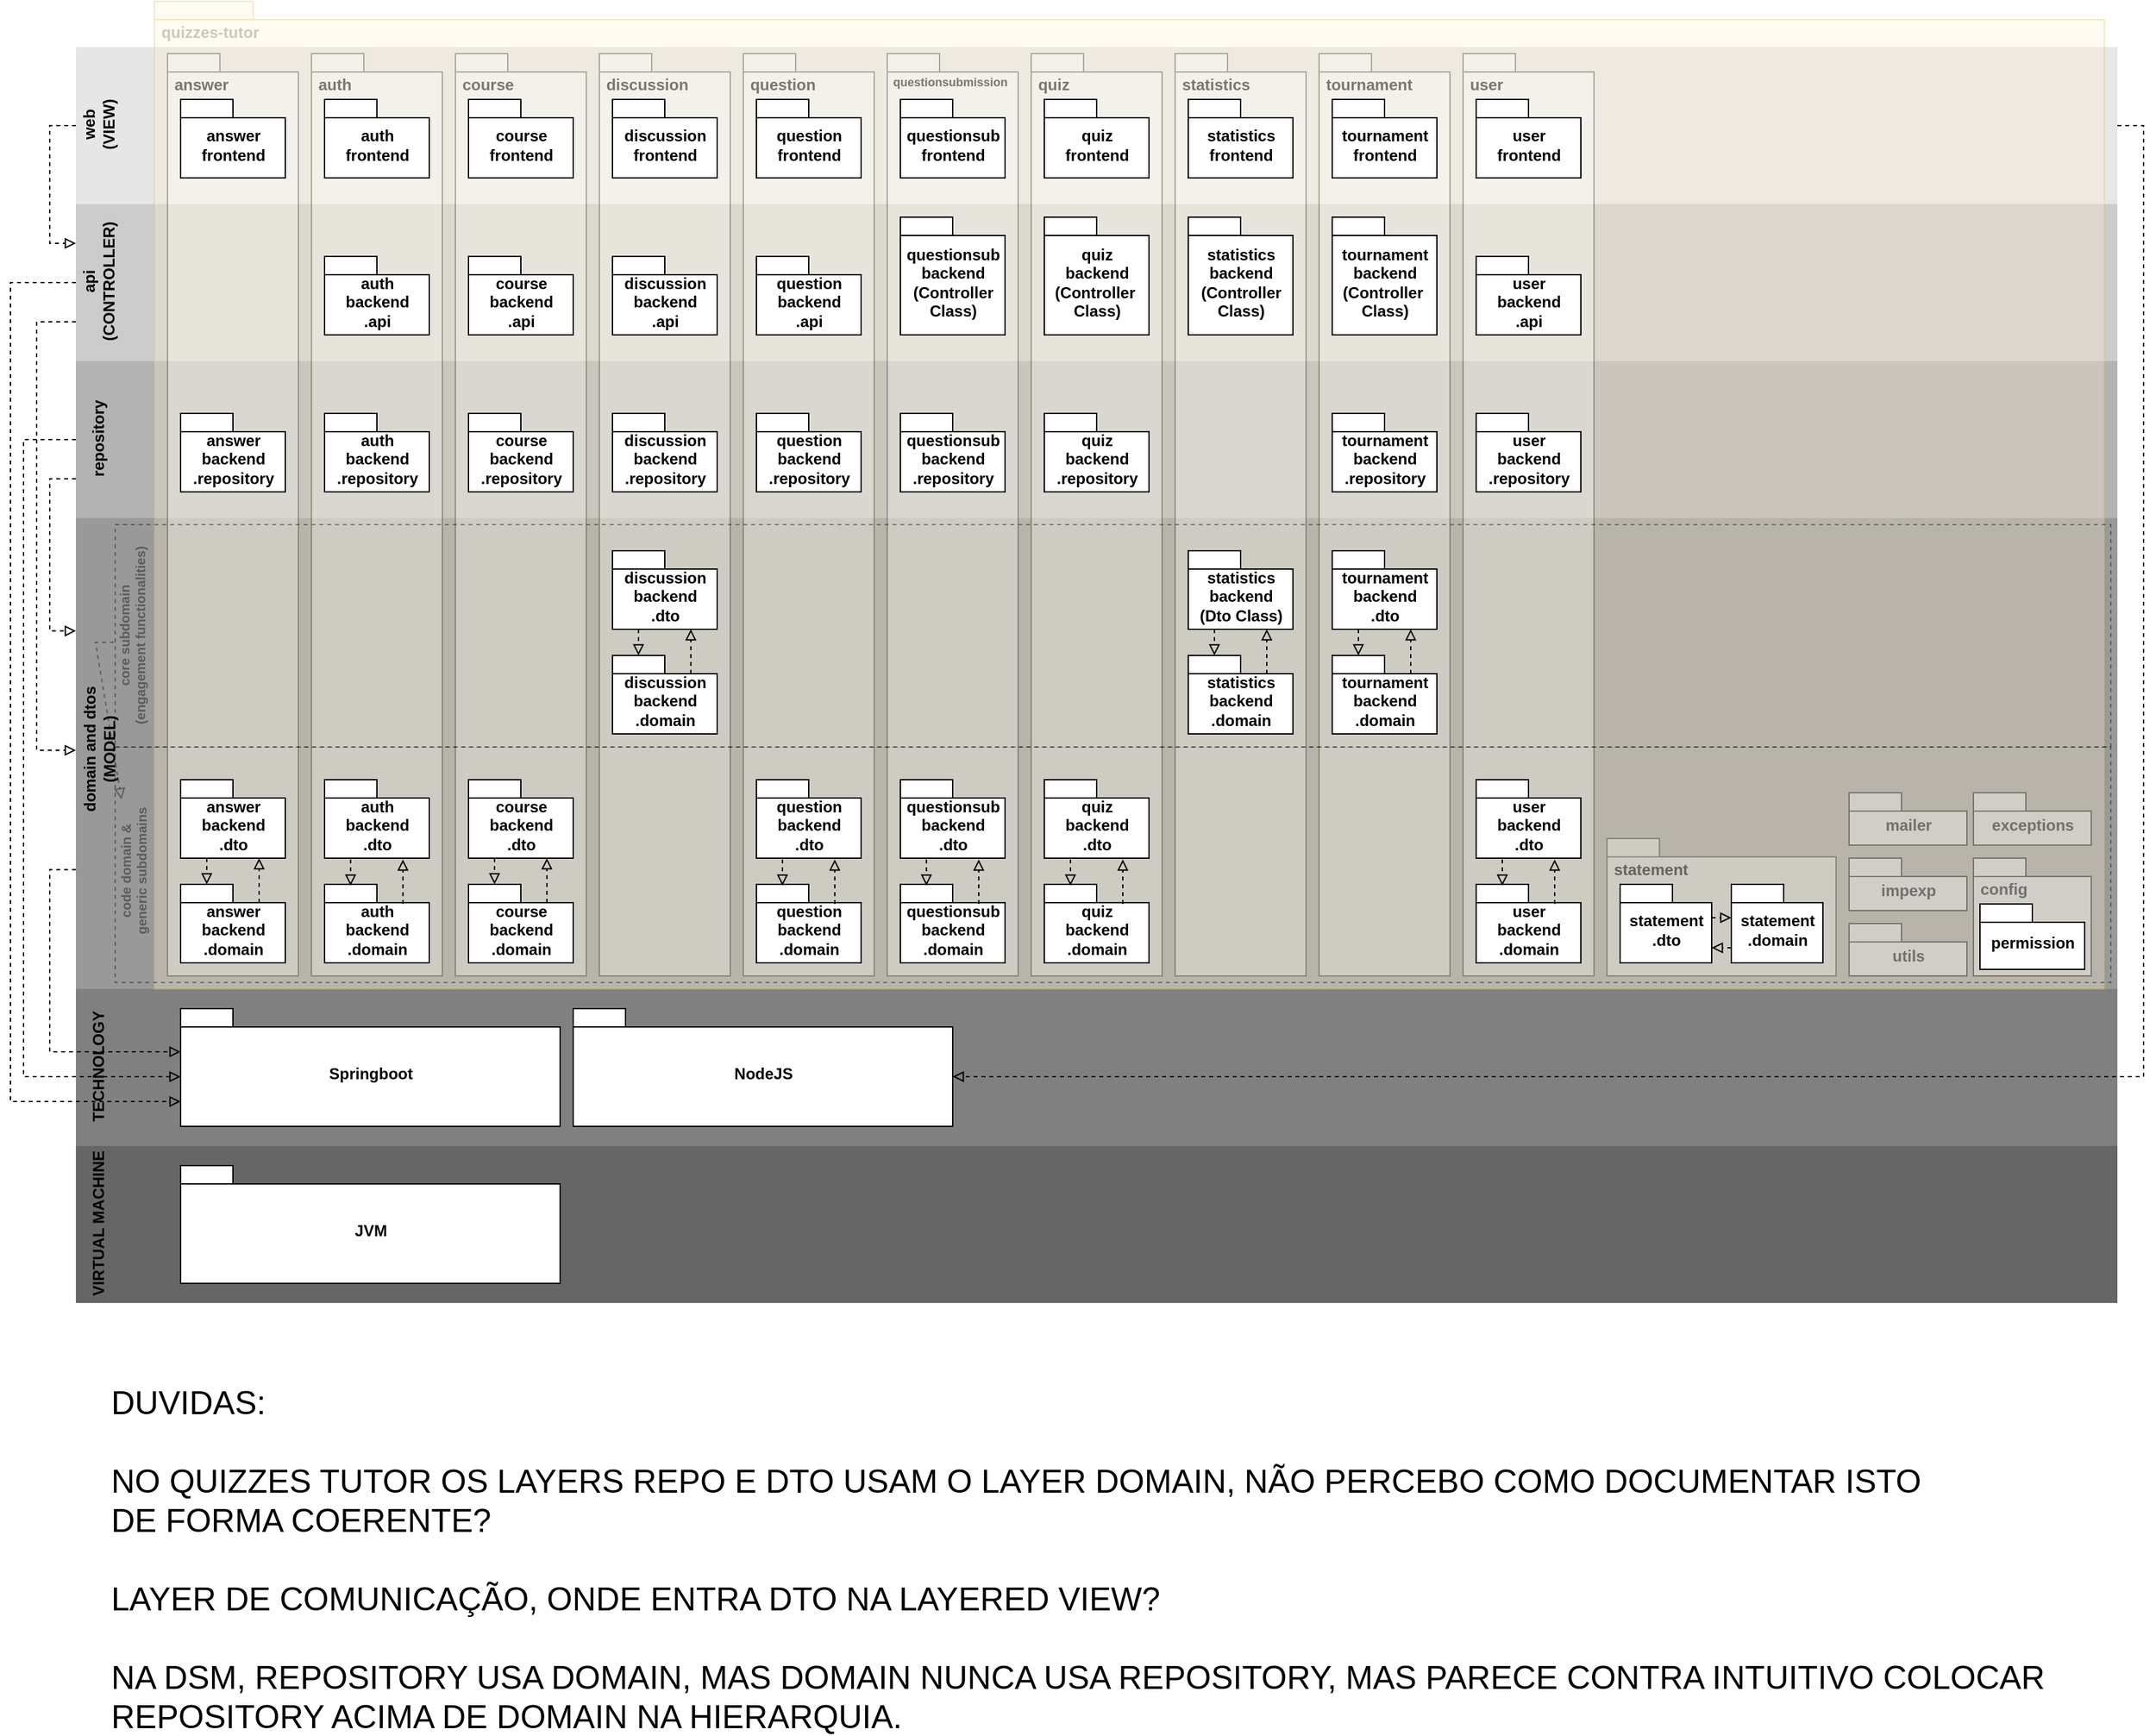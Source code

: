 <mxfile version="14.1.1" type="device"><diagram name="Page-1" id="b5b7bab2-c9e2-2cf4-8b2a-24fd1a2a6d21"><mxGraphModel dx="813" dy="403" grid="1" gridSize="5" guides="1" tooltips="1" connect="1" arrows="1" fold="1" page="1" pageScale="1" pageWidth="827" pageHeight="1169" background="#ffffff" math="0" shadow="0"><root><mxCell id="0"/><mxCell id="1" parent="0"/><mxCell id="MfXlx_lEAa27Nojg0Eil-5" value="" style="rounded=0;whiteSpace=wrap;html=1;strokeColor=none;fillColor=#666666;" parent="1" vertex="1"><mxGeometry x="810" y="880" width="1560" height="120" as="geometry"/></mxCell><mxCell id="MfXlx_lEAa27Nojg0Eil-4" value="" style="rounded=0;whiteSpace=wrap;html=1;strokeColor=none;fillColor=#808080;" parent="1" vertex="1"><mxGeometry x="810" y="760" width="1560" height="120" as="geometry"/></mxCell><mxCell id="X5Fzd2FKrbr4xsw9prwS-49" style="edgeStyle=orthogonalEdgeStyle;rounded=0;orthogonalLoop=1;jettySize=auto;html=1;exitX=0;exitY=0.75;exitDx=0;exitDy=0;entryX=0;entryY=0;entryDx=0;entryDy=33;entryPerimeter=0;dashed=1;endArrow=block;endFill=0;strokeWidth=1;" edge="1" parent="1" source="MfXlx_lEAa27Nojg0Eil-53" target="MfXlx_lEAa27Nojg0Eil-50"><mxGeometry relative="1" as="geometry"/></mxCell><mxCell id="MfXlx_lEAa27Nojg0Eil-53" value="" style="rounded=0;whiteSpace=wrap;html=1;strokeColor=none;fillColor=#999999;" parent="1" vertex="1"><mxGeometry x="810" y="395" width="1560" height="365" as="geometry"/></mxCell><mxCell id="X5Fzd2FKrbr4xsw9prwS-41" style="edgeStyle=orthogonalEdgeStyle;rounded=0;orthogonalLoop=1;jettySize=auto;html=1;exitX=1;exitY=0.5;exitDx=0;exitDy=0;entryX=0;entryY=0;entryDx=290;entryDy=52;entryPerimeter=0;dashed=1;endArrow=block;endFill=0;strokeWidth=1;" edge="1" parent="1" source="MfXlx_lEAa27Nojg0Eil-1" target="MfXlx_lEAa27Nojg0Eil-51"><mxGeometry relative="1" as="geometry"/></mxCell><mxCell id="X5Fzd2FKrbr4xsw9prwS-47" style="edgeStyle=orthogonalEdgeStyle;rounded=0;orthogonalLoop=1;jettySize=auto;html=1;exitX=0;exitY=0.5;exitDx=0;exitDy=0;entryX=0;entryY=0.25;entryDx=0;entryDy=0;dashed=1;endArrow=block;endFill=0;strokeWidth=1;" edge="1" parent="1" source="MfXlx_lEAa27Nojg0Eil-1" target="MfXlx_lEAa27Nojg0Eil-2"><mxGeometry relative="1" as="geometry"><Array as="points"><mxPoint x="790" y="100"/><mxPoint x="790" y="190"/></Array></mxGeometry></mxCell><mxCell id="MfXlx_lEAa27Nojg0Eil-1" value="" style="rounded=0;whiteSpace=wrap;html=1;fontColor=#333333;strokeColor=none;fillColor=#E6E6E6;" parent="1" vertex="1"><mxGeometry x="810" y="40" width="1560" height="120" as="geometry"/></mxCell><mxCell id="X5Fzd2FKrbr4xsw9prwS-48" style="edgeStyle=orthogonalEdgeStyle;rounded=0;orthogonalLoop=1;jettySize=auto;html=1;exitX=0;exitY=0.75;exitDx=0;exitDy=0;entryX=0;entryY=0.5;entryDx=0;entryDy=0;dashed=1;endArrow=block;endFill=0;strokeWidth=1;" edge="1" parent="1" source="MfXlx_lEAa27Nojg0Eil-2" target="MfXlx_lEAa27Nojg0Eil-53"><mxGeometry relative="1" as="geometry"><Array as="points"><mxPoint x="780" y="250"/><mxPoint x="780" y="578"/></Array></mxGeometry></mxCell><mxCell id="X5Fzd2FKrbr4xsw9prwS-50" style="edgeStyle=orthogonalEdgeStyle;rounded=0;orthogonalLoop=1;jettySize=auto;html=1;exitX=0;exitY=0.5;exitDx=0;exitDy=0;entryX=0;entryY=0;entryDx=0;entryDy=71;entryPerimeter=0;dashed=1;endArrow=block;endFill=0;strokeWidth=1;" edge="1" parent="1" source="MfXlx_lEAa27Nojg0Eil-2" target="MfXlx_lEAa27Nojg0Eil-50"><mxGeometry relative="1" as="geometry"><Array as="points"><mxPoint x="760" y="220"/><mxPoint x="760" y="846"/></Array></mxGeometry></mxCell><mxCell id="MfXlx_lEAa27Nojg0Eil-2" value="" style="rounded=0;whiteSpace=wrap;html=1;fontColor=#333333;strokeColor=none;fillColor=#CCCCCC;" parent="1" vertex="1"><mxGeometry x="810" y="160" width="1560" height="120" as="geometry"/></mxCell><mxCell id="X5Fzd2FKrbr4xsw9prwS-46" style="edgeStyle=orthogonalEdgeStyle;rounded=0;orthogonalLoop=1;jettySize=auto;html=1;exitX=0;exitY=0.75;exitDx=0;exitDy=0;entryX=0;entryY=0.25;entryDx=0;entryDy=0;dashed=1;endArrow=block;endFill=0;strokeWidth=1;" edge="1" parent="1" source="MfXlx_lEAa27Nojg0Eil-3" target="MfXlx_lEAa27Nojg0Eil-53"><mxGeometry relative="1" as="geometry"/></mxCell><mxCell id="X5Fzd2FKrbr4xsw9prwS-51" style="edgeStyle=orthogonalEdgeStyle;rounded=0;orthogonalLoop=1;jettySize=auto;html=1;exitX=0;exitY=0.5;exitDx=0;exitDy=0;dashed=1;endArrow=block;endFill=0;strokeWidth=1;entryX=0;entryY=0;entryDx=0;entryDy=52;entryPerimeter=0;" edge="1" parent="1" source="MfXlx_lEAa27Nojg0Eil-3" target="MfXlx_lEAa27Nojg0Eil-50"><mxGeometry relative="1" as="geometry"><mxPoint x="770" y="833.276" as="targetPoint"/><Array as="points"><mxPoint x="770" y="340"/><mxPoint x="770" y="827"/></Array></mxGeometry></mxCell><mxCell id="MfXlx_lEAa27Nojg0Eil-3" value="" style="rounded=0;whiteSpace=wrap;html=1;strokeColor=none;fillColor=#B3B3B3;" parent="1" vertex="1"><mxGeometry x="810" y="280" width="1560" height="120" as="geometry"/></mxCell><mxCell id="MfXlx_lEAa27Nojg0Eil-6" value="&amp;nbsp;quizzes-tutor" style="shape=folder;fontStyle=1;spacingTop=10;tabWidth=40;tabHeight=14;tabPosition=left;html=1;labelPosition=center;verticalLabelPosition=middle;align=left;verticalAlign=top;fillColor=#fff2cc;strokeColor=#d6b656;opacity=30;textOpacity=20;" parent="1" vertex="1"><mxGeometry x="870" y="5" width="1490" height="755" as="geometry"/></mxCell><mxCell id="MfXlx_lEAa27Nojg0Eil-7" value="&amp;nbsp;answer" style="shape=folder;fontStyle=1;spacingTop=10;tabWidth=40;tabHeight=14;tabPosition=left;html=1;align=left;verticalAlign=top;textOpacity=50;whiteSpace=wrap;opacity=30;" parent="1" vertex="1"><mxGeometry x="880" y="45" width="100" height="705" as="geometry"/></mxCell><mxCell id="MfXlx_lEAa27Nojg0Eil-8" value="&amp;nbsp;auth" style="shape=folder;fontStyle=1;spacingTop=10;tabWidth=40;tabHeight=14;tabPosition=left;html=1;align=left;verticalAlign=top;textOpacity=50;whiteSpace=wrap;opacity=30;" parent="1" vertex="1"><mxGeometry x="990" y="45" width="100" height="705" as="geometry"/></mxCell><mxCell id="MfXlx_lEAa27Nojg0Eil-9" value="&amp;nbsp;config" style="shape=folder;fontStyle=1;spacingTop=10;tabWidth=40;tabHeight=14;tabPosition=left;html=1;align=left;verticalAlign=top;fillColor=#f5f5f5;fontColor=#333333;opacity=40;textOpacity=60;" parent="1" vertex="1"><mxGeometry x="2260" y="660" width="90" height="90" as="geometry"/></mxCell><mxCell id="MfXlx_lEAa27Nojg0Eil-10" value="&amp;nbsp;course" style="shape=folder;fontStyle=1;spacingTop=10;tabWidth=40;tabHeight=14;tabPosition=left;html=1;align=left;verticalAlign=top;textOpacity=50;whiteSpace=wrap;opacity=30;" parent="1" vertex="1"><mxGeometry x="1100" y="45" width="100" height="705" as="geometry"/></mxCell><mxCell id="MfXlx_lEAa27Nojg0Eil-11" value="exceptions" style="shape=folder;fontStyle=1;spacingTop=10;tabWidth=40;tabHeight=14;tabPosition=left;html=1;align=center;verticalAlign=middle;fillColor=#f5f5f5;fontColor=#333333;opacity=40;textOpacity=60;" parent="1" vertex="1"><mxGeometry x="2260" y="610" width="90" height="40" as="geometry"/></mxCell><mxCell id="MfXlx_lEAa27Nojg0Eil-12" value="impexp" style="shape=folder;fontStyle=1;spacingTop=10;tabWidth=40;tabHeight=14;tabPosition=left;html=1;align=center;verticalAlign=middle;fillColor=#f5f5f5;fontColor=#333333;opacity=40;textOpacity=60;" parent="1" vertex="1"><mxGeometry x="2165" y="660" width="90" height="40" as="geometry"/></mxCell><mxCell id="MfXlx_lEAa27Nojg0Eil-13" value="mailer" style="shape=folder;fontStyle=1;spacingTop=10;tabWidth=40;tabHeight=14;tabPosition=left;html=1;align=center;verticalAlign=middle;fillColor=#f5f5f5;fontColor=#333333;opacity=40;textOpacity=60;" parent="1" vertex="1"><mxGeometry x="2165" y="610" width="90" height="40" as="geometry"/></mxCell><mxCell id="MfXlx_lEAa27Nojg0Eil-14" value="utils" style="shape=folder;fontStyle=1;spacingTop=10;tabWidth=40;tabHeight=14;tabPosition=left;html=1;align=center;verticalAlign=middle;fillColor=#f5f5f5;fontColor=#333333;opacity=40;textOpacity=60;" parent="1" vertex="1"><mxGeometry x="2165" y="710" width="90" height="40" as="geometry"/></mxCell><mxCell id="MfXlx_lEAa27Nojg0Eil-15" style="edgeStyle=orthogonalEdgeStyle;rounded=0;orthogonalLoop=1;jettySize=auto;html=1;exitX=0.5;exitY=1;exitDx=0;exitDy=0;exitPerimeter=0;fontColor=#999999;" parent="1" source="MfXlx_lEAa27Nojg0Eil-11" target="MfXlx_lEAa27Nojg0Eil-11" edge="1"><mxGeometry relative="1" as="geometry"/></mxCell><mxCell id="MfXlx_lEAa27Nojg0Eil-16" value="auth&lt;br&gt;backend&lt;br&gt;.domain" style="shape=folder;fontStyle=1;spacingTop=10;tabWidth=40;tabHeight=14;tabPosition=left;html=1;align=center;verticalAlign=middle;" parent="1" vertex="1"><mxGeometry x="1000" y="680" width="80" height="60" as="geometry"/></mxCell><mxCell id="MfXlx_lEAa27Nojg0Eil-17" value="auth&lt;br&gt;frontend" style="shape=folder;fontStyle=1;spacingTop=10;tabWidth=40;tabHeight=14;tabPosition=left;html=1;align=center;verticalAlign=middle;" parent="1" vertex="1"><mxGeometry x="1000" y="80" width="80" height="60" as="geometry"/></mxCell><mxCell id="MfXlx_lEAa27Nojg0Eil-18" value="course&lt;br&gt;backend&lt;br&gt;.domain" style="shape=folder;fontStyle=1;spacingTop=10;tabWidth=40;tabHeight=14;tabPosition=left;html=1;align=center;verticalAlign=middle;" parent="1" vertex="1"><mxGeometry x="1110" y="680" width="80" height="60" as="geometry"/></mxCell><mxCell id="MfXlx_lEAa27Nojg0Eil-19" value="course&lt;br&gt;frontend" style="shape=folder;fontStyle=1;spacingTop=10;tabWidth=40;tabHeight=14;tabPosition=left;html=1;align=center;verticalAlign=middle;" parent="1" vertex="1"><mxGeometry x="1110" y="80" width="80" height="60" as="geometry"/></mxCell><mxCell id="MfXlx_lEAa27Nojg0Eil-20" value="answer&lt;br&gt;backend&lt;br&gt;.domain" style="shape=folder;fontStyle=1;spacingTop=10;tabWidth=40;tabHeight=14;tabPosition=left;html=1;align=center;verticalAlign=middle;" parent="1" vertex="1"><mxGeometry x="890" y="680" width="80" height="60" as="geometry"/></mxCell><mxCell id="MfXlx_lEAa27Nojg0Eil-21" value="answer&lt;br&gt;frontend" style="shape=folder;fontStyle=1;spacingTop=10;tabWidth=40;tabHeight=14;tabPosition=left;html=1;align=center;verticalAlign=middle;" parent="1" vertex="1"><mxGeometry x="890" y="80" width="80" height="60" as="geometry"/></mxCell><mxCell id="MfXlx_lEAa27Nojg0Eil-22" value="&amp;nbsp;question" style="shape=folder;fontStyle=1;spacingTop=10;tabWidth=40;tabHeight=14;tabPosition=left;html=1;align=left;verticalAlign=top;textOpacity=50;whiteSpace=wrap;opacity=30;" parent="1" vertex="1"><mxGeometry x="1320" y="45" width="100" height="705" as="geometry"/></mxCell><mxCell id="MfXlx_lEAa27Nojg0Eil-23" value="question&lt;br&gt;backend&lt;br&gt;.domain" style="shape=folder;fontStyle=1;spacingTop=10;tabWidth=40;tabHeight=14;tabPosition=left;html=1;align=center;verticalAlign=middle;" parent="1" vertex="1"><mxGeometry x="1330" y="680" width="80" height="60" as="geometry"/></mxCell><mxCell id="MfXlx_lEAa27Nojg0Eil-24" value="question&lt;br&gt;frontend" style="shape=folder;fontStyle=1;spacingTop=10;tabWidth=40;tabHeight=14;tabPosition=left;html=1;align=center;verticalAlign=middle;" parent="1" vertex="1"><mxGeometry x="1330" y="80" width="80" height="60" as="geometry"/></mxCell><mxCell id="MfXlx_lEAa27Nojg0Eil-25" value="&amp;nbsp;discussion" style="shape=folder;fontStyle=1;spacingTop=10;tabWidth=40;tabHeight=14;tabPosition=left;html=1;align=left;verticalAlign=top;textOpacity=50;whiteSpace=wrap;opacity=30;" parent="1" vertex="1"><mxGeometry x="1210" y="45" width="100" height="705" as="geometry"/></mxCell><mxCell id="MfXlx_lEAa27Nojg0Eil-26" value="discussion&lt;br&gt;backend&lt;br&gt;.domain" style="shape=folder;fontStyle=1;spacingTop=10;tabWidth=40;tabHeight=14;tabPosition=left;html=1;align=center;verticalAlign=middle;" parent="1" vertex="1"><mxGeometry x="1220" y="505" width="80" height="60" as="geometry"/></mxCell><mxCell id="MfXlx_lEAa27Nojg0Eil-27" value="discussion&lt;br&gt;frontend" style="shape=folder;fontStyle=1;spacingTop=10;tabWidth=40;tabHeight=14;tabPosition=left;html=1;align=center;verticalAlign=middle;" parent="1" vertex="1"><mxGeometry x="1220" y="80" width="80" height="60" as="geometry"/></mxCell><mxCell id="MfXlx_lEAa27Nojg0Eil-28" value="&amp;nbsp;questionsubmission" style="shape=folder;fontStyle=1;spacingTop=10;tabWidth=40;tabHeight=14;tabPosition=left;html=1;align=left;verticalAlign=top;fontSize=9;textOpacity=50;whiteSpace=wrap;opacity=30;" parent="1" vertex="1"><mxGeometry x="1430" y="45" width="100" height="705" as="geometry"/></mxCell><mxCell id="MfXlx_lEAa27Nojg0Eil-29" value="questionsub&lt;br&gt;backend&lt;br&gt;.domain" style="shape=folder;fontStyle=1;spacingTop=10;tabWidth=40;tabHeight=14;tabPosition=left;html=1;align=center;verticalAlign=middle;" parent="1" vertex="1"><mxGeometry x="1440" y="680" width="80" height="60" as="geometry"/></mxCell><mxCell id="MfXlx_lEAa27Nojg0Eil-30" value="questionsub&lt;br&gt;frontend" style="shape=folder;fontStyle=1;spacingTop=10;tabWidth=40;tabHeight=14;tabPosition=left;html=1;align=center;verticalAlign=middle;" parent="1" vertex="1"><mxGeometry x="1440" y="80" width="80" height="60" as="geometry"/></mxCell><mxCell id="MfXlx_lEAa27Nojg0Eil-31" value="&amp;nbsp;quiz" style="shape=folder;fontStyle=1;spacingTop=10;tabWidth=40;tabHeight=14;tabPosition=left;html=1;align=left;verticalAlign=top;textOpacity=50;whiteSpace=wrap;opacity=30;" parent="1" vertex="1"><mxGeometry x="1540" y="45" width="100" height="705" as="geometry"/></mxCell><mxCell id="MfXlx_lEAa27Nojg0Eil-32" value="quiz&lt;br&gt;backend&lt;br&gt;.domain" style="shape=folder;fontStyle=1;spacingTop=10;tabWidth=40;tabHeight=14;tabPosition=left;html=1;align=center;verticalAlign=middle;" parent="1" vertex="1"><mxGeometry x="1550" y="680" width="80" height="60" as="geometry"/></mxCell><mxCell id="MfXlx_lEAa27Nojg0Eil-33" value="quiz&lt;br&gt;frontend" style="shape=folder;fontStyle=1;spacingTop=10;tabWidth=40;tabHeight=14;tabPosition=left;html=1;align=center;verticalAlign=middle;" parent="1" vertex="1"><mxGeometry x="1550" y="80" width="80" height="60" as="geometry"/></mxCell><mxCell id="MfXlx_lEAa27Nojg0Eil-34" value="&amp;nbsp;statistics" style="shape=folder;fontStyle=1;spacingTop=10;tabWidth=40;tabHeight=14;tabPosition=left;html=1;align=left;verticalAlign=top;textOpacity=50;whiteSpace=wrap;opacity=30;" parent="1" vertex="1"><mxGeometry x="1650" y="45" width="100" height="705" as="geometry"/></mxCell><mxCell id="MfXlx_lEAa27Nojg0Eil-35" value="statistics&lt;br&gt;backend&lt;br&gt;.domain" style="shape=folder;fontStyle=1;spacingTop=10;tabWidth=40;tabHeight=14;tabPosition=left;html=1;align=center;verticalAlign=middle;" parent="1" vertex="1"><mxGeometry x="1660" y="505" width="80" height="60" as="geometry"/></mxCell><mxCell id="MfXlx_lEAa27Nojg0Eil-36" value="statistics&lt;br&gt;frontend" style="shape=folder;fontStyle=1;spacingTop=10;tabWidth=40;tabHeight=14;tabPosition=left;html=1;align=center;verticalAlign=middle;" parent="1" vertex="1"><mxGeometry x="1660" y="80" width="80" height="60" as="geometry"/></mxCell><mxCell id="MfXlx_lEAa27Nojg0Eil-37" value="&amp;nbsp;user" style="shape=folder;fontStyle=1;spacingTop=10;tabWidth=40;tabHeight=14;tabPosition=left;html=1;align=left;verticalAlign=top;textOpacity=50;whiteSpace=wrap;opacity=30;" parent="1" vertex="1"><mxGeometry x="1870" y="45" width="100" height="705" as="geometry"/></mxCell><mxCell id="MfXlx_lEAa27Nojg0Eil-38" value="user&lt;br&gt;backend&lt;br&gt;.domain" style="shape=folder;fontStyle=1;spacingTop=10;tabWidth=40;tabHeight=14;tabPosition=left;html=1;align=center;verticalAlign=middle;" parent="1" vertex="1"><mxGeometry x="1880" y="680" width="80" height="60" as="geometry"/></mxCell><mxCell id="MfXlx_lEAa27Nojg0Eil-39" value="user&lt;br&gt;frontend" style="shape=folder;fontStyle=1;spacingTop=10;tabWidth=40;tabHeight=14;tabPosition=left;html=1;align=center;verticalAlign=middle;" parent="1" vertex="1"><mxGeometry x="1880" y="80" width="80" height="60" as="geometry"/></mxCell><mxCell id="MfXlx_lEAa27Nojg0Eil-41" value="permission" style="shape=folder;fontStyle=1;spacingTop=10;tabWidth=40;tabHeight=14;tabPosition=left;html=1;align=center;verticalAlign=middle;" parent="1" vertex="1"><mxGeometry x="2265" y="695" width="80" height="50" as="geometry"/></mxCell><mxCell id="MfXlx_lEAa27Nojg0Eil-42" value="&amp;nbsp;tournament" style="shape=folder;fontStyle=1;spacingTop=10;tabWidth=40;tabHeight=14;tabPosition=left;html=1;align=left;verticalAlign=top;textOpacity=50;whiteSpace=wrap;opacity=30;" parent="1" vertex="1"><mxGeometry x="1760" y="45" width="100" height="705" as="geometry"/></mxCell><mxCell id="MfXlx_lEAa27Nojg0Eil-43" value="tournament&lt;br&gt;backend&lt;br&gt;.domain" style="shape=folder;fontStyle=1;spacingTop=10;tabWidth=40;tabHeight=14;tabPosition=left;html=1;align=center;verticalAlign=middle;" parent="1" vertex="1"><mxGeometry x="1770" y="505" width="80" height="60" as="geometry"/></mxCell><mxCell id="MfXlx_lEAa27Nojg0Eil-44" value="tournament&lt;br&gt;frontend" style="shape=folder;fontStyle=1;spacingTop=10;tabWidth=40;tabHeight=14;tabPosition=left;html=1;align=center;verticalAlign=middle;" parent="1" vertex="1"><mxGeometry x="1770" y="80" width="80" height="60" as="geometry"/></mxCell><mxCell id="MfXlx_lEAa27Nojg0Eil-45" value="&lt;font style=&quot;font-size: 12px&quot;&gt;&lt;b&gt;web&lt;br&gt;(VIEW)&lt;br&gt;&lt;/b&gt;&lt;/font&gt;" style="text;html=1;align=center;verticalAlign=middle;resizable=0;points=[];autosize=1;fontSize=9;rotation=-90;" parent="1" vertex="1"><mxGeometry x="802.5" y="85" width="50" height="30" as="geometry"/></mxCell><mxCell id="MfXlx_lEAa27Nojg0Eil-47" value="&lt;font style=&quot;font-size: 12px&quot;&gt;&lt;b&gt;domain and dtos&lt;br&gt;(MODEL)&lt;br&gt;&lt;/b&gt;&lt;/font&gt;" style="text;html=1;align=center;verticalAlign=middle;resizable=0;points=[];autosize=1;fontSize=9;rotation=-90;" parent="1" vertex="1"><mxGeometry x="772.5" y="562.5" width="110" height="30" as="geometry"/></mxCell><mxCell id="MfXlx_lEAa27Nojg0Eil-48" value="&lt;span style=&quot;font-size: 12px&quot;&gt;&lt;b&gt;TECHNOLOGY&lt;/b&gt;&lt;/span&gt;" style="text;html=1;align=center;verticalAlign=middle;resizable=0;points=[];autosize=1;fontSize=9;rotation=-90;" parent="1" vertex="1"><mxGeometry x="777.5" y="810" width="100" height="20" as="geometry"/></mxCell><mxCell id="MfXlx_lEAa27Nojg0Eil-49" value="&lt;font style=&quot;font-size: 12px&quot;&gt;&lt;b&gt;VIRTUAL MACHINE&lt;/b&gt;&lt;/font&gt;" style="text;html=1;align=center;verticalAlign=middle;resizable=0;points=[];autosize=1;fontSize=9;rotation=-90;" parent="1" vertex="1"><mxGeometry x="765" y="930" width="125" height="20" as="geometry"/></mxCell><mxCell id="MfXlx_lEAa27Nojg0Eil-50" value="Springboot" style="shape=folder;fontStyle=1;spacingTop=10;tabWidth=40;tabHeight=14;tabPosition=left;html=1;align=center;verticalAlign=middle;" parent="1" vertex="1"><mxGeometry x="890" y="775" width="290" height="90" as="geometry"/></mxCell><mxCell id="MfXlx_lEAa27Nojg0Eil-51" value="NodeJS" style="shape=folder;fontStyle=1;spacingTop=10;tabWidth=40;tabHeight=14;tabPosition=left;html=1;align=center;verticalAlign=middle;" parent="1" vertex="1"><mxGeometry x="1190" y="775" width="290" height="90" as="geometry"/></mxCell><mxCell id="MfXlx_lEAa27Nojg0Eil-54" value="&lt;span style=&quot;font-size: 12px&quot;&gt;&lt;b&gt;repository&lt;/b&gt;&lt;/span&gt;" style="text;html=1;align=center;verticalAlign=middle;resizable=0;points=[];autosize=1;fontSize=9;rotation=-90;" parent="1" vertex="1"><mxGeometry x="792.5" y="330" width="70" height="20" as="geometry"/></mxCell><mxCell id="MfXlx_lEAa27Nojg0Eil-55" value="&lt;font style=&quot;font-size: 12px&quot;&gt;&lt;b&gt;api&lt;br&gt;(CONTROLLER)&lt;/b&gt;&lt;/font&gt;" style="text;html=1;align=center;verticalAlign=middle;resizable=0;points=[];autosize=1;fontSize=9;rotation=-90;" parent="1" vertex="1"><mxGeometry x="775" y="205" width="105" height="30" as="geometry"/></mxCell><mxCell id="MfXlx_lEAa27Nojg0Eil-57" value="&lt;font style=&quot;font-size: 25px&quot;&gt;DUVIDAS: &lt;br&gt;&lt;br&gt;NO QUIZZES TUTOR OS LAYERS REPO E DTO USAM O LAYER DOMAIN, NÃO PERCEBO COMO DOCUMENTAR ISTO&lt;br&gt;DE FORMA COERENTE?&lt;br&gt;&lt;br&gt;LAYER DE COMUNICAÇÃO, ONDE ENTRA DTO NA LAYERED VIEW?&lt;br&gt;&lt;br&gt;NA DSM, REPOSITORY USA DOMAIN, MAS DOMAIN NUNCA USA REPOSITORY, MAS PARECE CONTRA INTUITIVO COLOCAR&amp;nbsp;&lt;br&gt;REPOSITORY ACIMA DE DOMAIN NA HIERARQUIA.&lt;br&gt;&lt;/font&gt;" style="text;html=1;align=left;verticalAlign=middle;resizable=0;points=[];autosize=1;fontSize=9;" parent="1" vertex="1"><mxGeometry x="835" y="1115" width="1500" height="160" as="geometry"/></mxCell><mxCell id="MfXlx_lEAa27Nojg0Eil-60" value="auth&lt;br&gt;backend&lt;br&gt;.repository" style="shape=folder;fontStyle=1;spacingTop=10;tabWidth=40;tabHeight=14;tabPosition=left;html=1;align=center;verticalAlign=middle;" parent="1" vertex="1"><mxGeometry x="1000" y="320" width="80" height="60" as="geometry"/></mxCell><mxCell id="MfXlx_lEAa27Nojg0Eil-61" value="course&lt;br&gt;backend&lt;br&gt;.repository" style="shape=folder;fontStyle=1;spacingTop=10;tabWidth=40;tabHeight=14;tabPosition=left;html=1;align=center;verticalAlign=middle;" parent="1" vertex="1"><mxGeometry x="1110" y="320" width="80" height="60" as="geometry"/></mxCell><mxCell id="MfXlx_lEAa27Nojg0Eil-62" value="answer&lt;br&gt;backend&lt;br&gt;.repository" style="shape=folder;fontStyle=1;spacingTop=10;tabWidth=40;tabHeight=14;tabPosition=left;html=1;align=center;verticalAlign=middle;" parent="1" vertex="1"><mxGeometry x="890" y="320" width="80" height="60" as="geometry"/></mxCell><mxCell id="MfXlx_lEAa27Nojg0Eil-63" value="question&lt;br&gt;backend&lt;br&gt;.repository" style="shape=folder;fontStyle=1;spacingTop=10;tabWidth=40;tabHeight=14;tabPosition=left;html=1;align=center;verticalAlign=middle;" parent="1" vertex="1"><mxGeometry x="1330" y="320" width="80" height="60" as="geometry"/></mxCell><mxCell id="MfXlx_lEAa27Nojg0Eil-64" value="discussion&lt;br&gt;backend&lt;br&gt;.repository" style="shape=folder;fontStyle=1;spacingTop=10;tabWidth=40;tabHeight=14;tabPosition=left;html=1;align=center;verticalAlign=middle;" parent="1" vertex="1"><mxGeometry x="1220" y="320" width="80" height="60" as="geometry"/></mxCell><mxCell id="MfXlx_lEAa27Nojg0Eil-65" value="questionsub&lt;br&gt;backend&lt;br&gt;.repository" style="shape=folder;fontStyle=1;spacingTop=10;tabWidth=40;tabHeight=14;tabPosition=left;html=1;align=center;verticalAlign=middle;" parent="1" vertex="1"><mxGeometry x="1440" y="320" width="80" height="60" as="geometry"/></mxCell><mxCell id="MfXlx_lEAa27Nojg0Eil-66" value="quiz&lt;br&gt;backend&lt;br&gt;.repository" style="shape=folder;fontStyle=1;spacingTop=10;tabWidth=40;tabHeight=14;tabPosition=left;html=1;align=center;verticalAlign=middle;" parent="1" vertex="1"><mxGeometry x="1550" y="320" width="80" height="60" as="geometry"/></mxCell><mxCell id="MfXlx_lEAa27Nojg0Eil-67" value="user&lt;br&gt;backend&lt;br&gt;.repository" style="shape=folder;fontStyle=1;spacingTop=10;tabWidth=40;tabHeight=14;tabPosition=left;html=1;align=center;verticalAlign=middle;" parent="1" vertex="1"><mxGeometry x="1880" y="320" width="80" height="60" as="geometry"/></mxCell><mxCell id="MfXlx_lEAa27Nojg0Eil-68" value="tournament&lt;br&gt;backend&lt;br&gt;.repository" style="shape=folder;fontStyle=1;spacingTop=10;tabWidth=40;tabHeight=14;tabPosition=left;html=1;align=center;verticalAlign=middle;" parent="1" vertex="1"><mxGeometry x="1770" y="320" width="80" height="60" as="geometry"/></mxCell><mxCell id="MfXlx_lEAa27Nojg0Eil-71" value="auth&lt;br&gt;backend&lt;br&gt;.api" style="shape=folder;fontStyle=1;spacingTop=10;tabWidth=40;tabHeight=14;tabPosition=left;html=1;align=center;verticalAlign=middle;" parent="1" vertex="1"><mxGeometry x="1000" y="200" width="80" height="60" as="geometry"/></mxCell><mxCell id="MfXlx_lEAa27Nojg0Eil-72" value="course&lt;br&gt;backend&lt;br&gt;.api" style="shape=folder;fontStyle=1;spacingTop=10;tabWidth=40;tabHeight=14;tabPosition=left;html=1;align=center;verticalAlign=middle;" parent="1" vertex="1"><mxGeometry x="1110" y="200" width="80" height="60" as="geometry"/></mxCell><mxCell id="MfXlx_lEAa27Nojg0Eil-74" value="question&lt;br&gt;backend&lt;br&gt;.api" style="shape=folder;fontStyle=1;spacingTop=10;tabWidth=40;tabHeight=14;tabPosition=left;html=1;align=center;verticalAlign=middle;" parent="1" vertex="1"><mxGeometry x="1330" y="200" width="80" height="60" as="geometry"/></mxCell><mxCell id="MfXlx_lEAa27Nojg0Eil-75" value="discussion&lt;br&gt;backend&lt;br&gt;.api" style="shape=folder;fontStyle=1;spacingTop=10;tabWidth=40;tabHeight=14;tabPosition=left;html=1;align=center;verticalAlign=middle;" parent="1" vertex="1"><mxGeometry x="1220" y="200" width="80" height="60" as="geometry"/></mxCell><mxCell id="MfXlx_lEAa27Nojg0Eil-76" value="questionsub&lt;br&gt;backend&lt;br&gt;(Controller &lt;br&gt;Class)" style="shape=folder;fontStyle=1;spacingTop=10;tabWidth=40;tabHeight=14;tabPosition=left;html=1;align=center;verticalAlign=middle;" parent="1" vertex="1"><mxGeometry x="1440" y="170" width="80" height="90" as="geometry"/></mxCell><mxCell id="MfXlx_lEAa27Nojg0Eil-77" value="quiz&lt;br&gt;backend&lt;br&gt;(Controller&amp;nbsp;&lt;br&gt;Class)" style="shape=folder;fontStyle=1;spacingTop=10;tabWidth=40;tabHeight=14;tabPosition=left;html=1;align=center;verticalAlign=middle;" parent="1" vertex="1"><mxGeometry x="1550" y="170" width="80" height="90" as="geometry"/></mxCell><mxCell id="MfXlx_lEAa27Nojg0Eil-78" value="user&lt;br&gt;backend&lt;br&gt;.api" style="shape=folder;fontStyle=1;spacingTop=10;tabWidth=40;tabHeight=14;tabPosition=left;html=1;align=center;verticalAlign=middle;" parent="1" vertex="1"><mxGeometry x="1880" y="200" width="80" height="60" as="geometry"/></mxCell><mxCell id="MfXlx_lEAa27Nojg0Eil-79" value="tournament&lt;br&gt;backend&lt;br&gt;(Controller&amp;nbsp;&lt;br&gt;Class)" style="shape=folder;fontStyle=1;spacingTop=10;tabWidth=40;tabHeight=14;tabPosition=left;html=1;align=center;verticalAlign=middle;" parent="1" vertex="1"><mxGeometry x="1770" y="170" width="80" height="90" as="geometry"/></mxCell><mxCell id="MfXlx_lEAa27Nojg0Eil-80" value="JVM" style="shape=folder;fontStyle=1;spacingTop=10;tabWidth=40;tabHeight=14;tabPosition=left;html=1;align=center;verticalAlign=middle;" parent="1" vertex="1"><mxGeometry x="890" y="895" width="290" height="90" as="geometry"/></mxCell><mxCell id="MfXlx_lEAa27Nojg0Eil-81" value="auth&lt;br&gt;backend&lt;br&gt;.dto" style="shape=folder;fontStyle=1;spacingTop=10;tabWidth=40;tabHeight=14;tabPosition=left;html=1;align=center;verticalAlign=middle;" parent="1" vertex="1"><mxGeometry x="1000" y="600" width="80" height="60" as="geometry"/></mxCell><mxCell id="MfXlx_lEAa27Nojg0Eil-82" value="course&lt;br&gt;backend&lt;br&gt;.dto" style="shape=folder;fontStyle=1;spacingTop=10;tabWidth=40;tabHeight=14;tabPosition=left;html=1;align=center;verticalAlign=middle;" parent="1" vertex="1"><mxGeometry x="1110" y="600" width="80" height="60" as="geometry"/></mxCell><mxCell id="X5Fzd2FKrbr4xsw9prwS-6" style="edgeStyle=orthogonalEdgeStyle;rounded=0;orthogonalLoop=1;jettySize=auto;html=1;exitX=0.25;exitY=1;exitDx=0;exitDy=0;exitPerimeter=0;entryX=0;entryY=0;entryDx=20;entryDy=0;entryPerimeter=0;strokeWidth=1;dashed=1;endArrow=block;endFill=0;" edge="1" parent="1" source="MfXlx_lEAa27Nojg0Eil-83" target="MfXlx_lEAa27Nojg0Eil-20"><mxGeometry relative="1" as="geometry"/></mxCell><mxCell id="MfXlx_lEAa27Nojg0Eil-83" value="answer&lt;br&gt;backend&lt;br&gt;.dto" style="shape=folder;fontStyle=1;spacingTop=10;tabWidth=40;tabHeight=14;tabPosition=left;html=1;align=center;verticalAlign=middle;" parent="1" vertex="1"><mxGeometry x="890" y="600" width="80" height="60" as="geometry"/></mxCell><mxCell id="MfXlx_lEAa27Nojg0Eil-84" value="question&lt;br&gt;backend&lt;br&gt;.dto" style="shape=folder;fontStyle=1;spacingTop=10;tabWidth=40;tabHeight=14;tabPosition=left;html=1;align=center;verticalAlign=middle;" parent="1" vertex="1"><mxGeometry x="1330" y="600" width="80" height="60" as="geometry"/></mxCell><mxCell id="MfXlx_lEAa27Nojg0Eil-85" value="discussion&lt;br&gt;backend&lt;br&gt;.dto" style="shape=folder;fontStyle=1;spacingTop=10;tabWidth=40;tabHeight=14;tabPosition=left;html=1;align=center;verticalAlign=middle;" parent="1" vertex="1"><mxGeometry x="1220" y="425" width="80" height="60" as="geometry"/></mxCell><mxCell id="MfXlx_lEAa27Nojg0Eil-86" value="questionsub&lt;br&gt;backend&lt;br&gt;.dto" style="shape=folder;fontStyle=1;spacingTop=10;tabWidth=40;tabHeight=14;tabPosition=left;html=1;align=center;verticalAlign=middle;" parent="1" vertex="1"><mxGeometry x="1440" y="600" width="80" height="60" as="geometry"/></mxCell><mxCell id="MfXlx_lEAa27Nojg0Eil-87" value="quiz&lt;br&gt;backend&lt;br&gt;.dto" style="shape=folder;fontStyle=1;spacingTop=10;tabWidth=40;tabHeight=14;tabPosition=left;html=1;align=center;verticalAlign=middle;" parent="1" vertex="1"><mxGeometry x="1550" y="600" width="80" height="60" as="geometry"/></mxCell><mxCell id="MfXlx_lEAa27Nojg0Eil-88" value="statistics&lt;br&gt;backend&lt;br&gt;(Dto Class)" style="shape=folder;fontStyle=1;spacingTop=10;tabWidth=40;tabHeight=14;tabPosition=left;html=1;align=center;verticalAlign=middle;" parent="1" vertex="1"><mxGeometry x="1660" y="425" width="80" height="60" as="geometry"/></mxCell><mxCell id="MfXlx_lEAa27Nojg0Eil-89" value="user&lt;br&gt;backend&lt;br&gt;.dto" style="shape=folder;fontStyle=1;spacingTop=10;tabWidth=40;tabHeight=14;tabPosition=left;html=1;align=center;verticalAlign=middle;" parent="1" vertex="1"><mxGeometry x="1880" y="600" width="80" height="60" as="geometry"/></mxCell><mxCell id="MfXlx_lEAa27Nojg0Eil-90" value="tournament&lt;br&gt;backend&lt;br&gt;.dto" style="shape=folder;fontStyle=1;spacingTop=10;tabWidth=40;tabHeight=14;tabPosition=left;html=1;align=center;verticalAlign=middle;" parent="1" vertex="1"><mxGeometry x="1770" y="425" width="80" height="60" as="geometry"/></mxCell><mxCell id="MfXlx_lEAa27Nojg0Eil-92" value="&amp;nbsp;statement" style="shape=folder;fontStyle=1;spacingTop=10;tabWidth=40;tabHeight=14;tabPosition=left;html=1;align=left;verticalAlign=top;textOpacity=50;whiteSpace=wrap;opacity=30;" parent="1" vertex="1"><mxGeometry x="1980" y="645" width="175" height="105" as="geometry"/></mxCell><mxCell id="X5Fzd2FKrbr4xsw9prwS-30" style="edgeStyle=orthogonalEdgeStyle;rounded=0;orthogonalLoop=1;jettySize=auto;html=1;exitX=0;exitY=0;exitDx=70;exitDy=25.5;exitPerimeter=0;entryX=0;entryY=0;entryDx=0;entryDy=25.5;entryPerimeter=0;dashed=1;endArrow=block;endFill=0;strokeWidth=1;" edge="1" parent="1" source="MfXlx_lEAa27Nojg0Eil-91" target="MfXlx_lEAa27Nojg0Eil-40"><mxGeometry relative="1" as="geometry"/></mxCell><mxCell id="MfXlx_lEAa27Nojg0Eil-91" value="statement&lt;br&gt;.dto" style="shape=folder;fontStyle=1;spacingTop=10;tabWidth=40;tabHeight=14;tabPosition=left;html=1;align=center;verticalAlign=middle;" parent="1" vertex="1"><mxGeometry x="1990" y="680" width="70" height="60" as="geometry"/></mxCell><mxCell id="X5Fzd2FKrbr4xsw9prwS-31" style="edgeStyle=orthogonalEdgeStyle;rounded=0;orthogonalLoop=1;jettySize=auto;html=1;exitX=0;exitY=0;exitDx=0;exitDy=48.5;exitPerimeter=0;entryX=0;entryY=0;entryDx=70;entryDy=48.5;entryPerimeter=0;dashed=1;endArrow=block;endFill=0;strokeWidth=1;" edge="1" parent="1" source="MfXlx_lEAa27Nojg0Eil-40" target="MfXlx_lEAa27Nojg0Eil-91"><mxGeometry relative="1" as="geometry"/></mxCell><mxCell id="MfXlx_lEAa27Nojg0Eil-40" value="statement&lt;br&gt;.domain" style="shape=folder;fontStyle=1;spacingTop=10;tabWidth=40;tabHeight=14;tabPosition=left;html=1;align=center;verticalAlign=middle;" parent="1" vertex="1"><mxGeometry x="2075" y="680" width="70" height="60" as="geometry"/></mxCell><mxCell id="MfXlx_lEAa27Nojg0Eil-94" value="statistics&lt;br&gt;backend&lt;br&gt;(Controller&lt;br&gt;Class)" style="shape=folder;fontStyle=1;spacingTop=10;tabWidth=40;tabHeight=14;tabPosition=left;html=1;align=center;verticalAlign=middle;" parent="1" vertex="1"><mxGeometry x="1660" y="170" width="80" height="90" as="geometry"/></mxCell><mxCell id="X5Fzd2FKrbr4xsw9prwS-7" style="edgeStyle=orthogonalEdgeStyle;rounded=0;orthogonalLoop=1;jettySize=auto;html=1;exitX=0;exitY=0;exitDx=60;exitDy=14;exitPerimeter=0;entryX=0.75;entryY=1;entryDx=0;entryDy=0;entryPerimeter=0;strokeWidth=1;dashed=1;endArrow=block;endFill=0;" edge="1" parent="1" source="MfXlx_lEAa27Nojg0Eil-20" target="MfXlx_lEAa27Nojg0Eil-83"><mxGeometry relative="1" as="geometry"><mxPoint x="915" y="665" as="sourcePoint"/><mxPoint x="915" y="685" as="targetPoint"/></mxGeometry></mxCell><mxCell id="X5Fzd2FKrbr4xsw9prwS-8" style="edgeStyle=orthogonalEdgeStyle;rounded=0;orthogonalLoop=1;jettySize=auto;html=1;exitX=0.25;exitY=1;exitDx=0;exitDy=0;exitPerimeter=0;entryX=0;entryY=0;entryDx=20;entryDy=0;entryPerimeter=0;strokeWidth=1;dashed=1;endArrow=block;endFill=0;" edge="1" parent="1"><mxGeometry relative="1" as="geometry"><mxPoint x="1019.9" y="661" as="sourcePoint"/><mxPoint x="1019.9" y="681" as="targetPoint"/></mxGeometry></mxCell><mxCell id="X5Fzd2FKrbr4xsw9prwS-9" style="edgeStyle=orthogonalEdgeStyle;rounded=0;orthogonalLoop=1;jettySize=auto;html=1;exitX=0;exitY=0;exitDx=60;exitDy=14;exitPerimeter=0;entryX=0.75;entryY=1;entryDx=0;entryDy=0;entryPerimeter=0;strokeWidth=1;dashed=1;endArrow=block;endFill=0;" edge="1" parent="1"><mxGeometry relative="1" as="geometry"><mxPoint x="1059.9" y="695" as="sourcePoint"/><mxPoint x="1059.9" y="661" as="targetPoint"/></mxGeometry></mxCell><mxCell id="X5Fzd2FKrbr4xsw9prwS-10" style="edgeStyle=orthogonalEdgeStyle;rounded=0;orthogonalLoop=1;jettySize=auto;html=1;exitX=0.25;exitY=1;exitDx=0;exitDy=0;exitPerimeter=0;entryX=0;entryY=0;entryDx=20;entryDy=0;entryPerimeter=0;strokeWidth=1;dashed=1;endArrow=block;endFill=0;" edge="1" parent="1"><mxGeometry relative="1" as="geometry"><mxPoint x="1129.9" y="660" as="sourcePoint"/><mxPoint x="1129.9" y="680" as="targetPoint"/></mxGeometry></mxCell><mxCell id="X5Fzd2FKrbr4xsw9prwS-11" style="edgeStyle=orthogonalEdgeStyle;rounded=0;orthogonalLoop=1;jettySize=auto;html=1;exitX=0;exitY=0;exitDx=60;exitDy=14;exitPerimeter=0;entryX=0.75;entryY=1;entryDx=0;entryDy=0;entryPerimeter=0;strokeWidth=1;dashed=1;endArrow=block;endFill=0;" edge="1" parent="1"><mxGeometry relative="1" as="geometry"><mxPoint x="1169.9" y="694" as="sourcePoint"/><mxPoint x="1169.9" y="660" as="targetPoint"/></mxGeometry></mxCell><mxCell id="X5Fzd2FKrbr4xsw9prwS-12" style="edgeStyle=orthogonalEdgeStyle;rounded=0;orthogonalLoop=1;jettySize=auto;html=1;exitX=0.25;exitY=1;exitDx=0;exitDy=0;exitPerimeter=0;entryX=0;entryY=0;entryDx=20;entryDy=0;entryPerimeter=0;strokeWidth=1;dashed=1;endArrow=block;endFill=0;" edge="1" parent="1"><mxGeometry relative="1" as="geometry"><mxPoint x="1349.9" y="661" as="sourcePoint"/><mxPoint x="1349.9" y="681" as="targetPoint"/></mxGeometry></mxCell><mxCell id="X5Fzd2FKrbr4xsw9prwS-13" style="edgeStyle=orthogonalEdgeStyle;rounded=0;orthogonalLoop=1;jettySize=auto;html=1;exitX=0;exitY=0;exitDx=60;exitDy=14;exitPerimeter=0;entryX=0.75;entryY=1;entryDx=0;entryDy=0;entryPerimeter=0;strokeWidth=1;dashed=1;endArrow=block;endFill=0;" edge="1" parent="1"><mxGeometry relative="1" as="geometry"><mxPoint x="1389.9" y="695" as="sourcePoint"/><mxPoint x="1389.9" y="661" as="targetPoint"/></mxGeometry></mxCell><mxCell id="X5Fzd2FKrbr4xsw9prwS-14" style="edgeStyle=orthogonalEdgeStyle;rounded=0;orthogonalLoop=1;jettySize=auto;html=1;exitX=0.25;exitY=1;exitDx=0;exitDy=0;exitPerimeter=0;entryX=0;entryY=0;entryDx=20;entryDy=0;entryPerimeter=0;strokeWidth=1;dashed=1;endArrow=block;endFill=0;" edge="1" parent="1"><mxGeometry relative="1" as="geometry"><mxPoint x="1459.9" y="661" as="sourcePoint"/><mxPoint x="1459.9" y="681" as="targetPoint"/></mxGeometry></mxCell><mxCell id="X5Fzd2FKrbr4xsw9prwS-15" style="edgeStyle=orthogonalEdgeStyle;rounded=0;orthogonalLoop=1;jettySize=auto;html=1;exitX=0;exitY=0;exitDx=60;exitDy=14;exitPerimeter=0;entryX=0.75;entryY=1;entryDx=0;entryDy=0;entryPerimeter=0;strokeWidth=1;dashed=1;endArrow=block;endFill=0;" edge="1" parent="1"><mxGeometry relative="1" as="geometry"><mxPoint x="1499.9" y="695" as="sourcePoint"/><mxPoint x="1499.9" y="661" as="targetPoint"/></mxGeometry></mxCell><mxCell id="X5Fzd2FKrbr4xsw9prwS-16" style="edgeStyle=orthogonalEdgeStyle;rounded=0;orthogonalLoop=1;jettySize=auto;html=1;exitX=0.25;exitY=1;exitDx=0;exitDy=0;exitPerimeter=0;entryX=0;entryY=0;entryDx=20;entryDy=0;entryPerimeter=0;strokeWidth=1;dashed=1;endArrow=block;endFill=0;" edge="1" parent="1"><mxGeometry relative="1" as="geometry"><mxPoint x="1570.0" y="661" as="sourcePoint"/><mxPoint x="1570.0" y="681" as="targetPoint"/></mxGeometry></mxCell><mxCell id="X5Fzd2FKrbr4xsw9prwS-17" style="edgeStyle=orthogonalEdgeStyle;rounded=0;orthogonalLoop=1;jettySize=auto;html=1;exitX=0;exitY=0;exitDx=60;exitDy=14;exitPerimeter=0;entryX=0.75;entryY=1;entryDx=0;entryDy=0;entryPerimeter=0;strokeWidth=1;dashed=1;endArrow=block;endFill=0;" edge="1" parent="1"><mxGeometry relative="1" as="geometry"><mxPoint x="1610.0" y="695.0" as="sourcePoint"/><mxPoint x="1610.0" y="661" as="targetPoint"/></mxGeometry></mxCell><mxCell id="X5Fzd2FKrbr4xsw9prwS-22" style="edgeStyle=orthogonalEdgeStyle;rounded=0;orthogonalLoop=1;jettySize=auto;html=1;exitX=0.25;exitY=1;exitDx=0;exitDy=0;exitPerimeter=0;entryX=0;entryY=0;entryDx=20;entryDy=0;entryPerimeter=0;strokeWidth=1;dashed=1;endArrow=block;endFill=0;" edge="1" parent="1"><mxGeometry relative="1" as="geometry"><mxPoint x="1900" y="661" as="sourcePoint"/><mxPoint x="1900" y="681" as="targetPoint"/></mxGeometry></mxCell><mxCell id="X5Fzd2FKrbr4xsw9prwS-23" style="edgeStyle=orthogonalEdgeStyle;rounded=0;orthogonalLoop=1;jettySize=auto;html=1;exitX=0;exitY=0;exitDx=60;exitDy=14;exitPerimeter=0;entryX=0.75;entryY=1;entryDx=0;entryDy=0;entryPerimeter=0;strokeWidth=1;dashed=1;endArrow=block;endFill=0;" edge="1" parent="1"><mxGeometry relative="1" as="geometry"><mxPoint x="1940" y="695.0" as="sourcePoint"/><mxPoint x="1940" y="661" as="targetPoint"/></mxGeometry></mxCell><mxCell id="X5Fzd2FKrbr4xsw9prwS-24" style="edgeStyle=orthogonalEdgeStyle;rounded=0;orthogonalLoop=1;jettySize=auto;html=1;exitX=0.25;exitY=1;exitDx=0;exitDy=0;exitPerimeter=0;entryX=0;entryY=0;entryDx=20;entryDy=0;entryPerimeter=0;strokeWidth=1;dashed=1;endArrow=block;endFill=0;" edge="1" parent="1"><mxGeometry relative="1" as="geometry"><mxPoint x="1680" y="485" as="sourcePoint"/><mxPoint x="1680" y="505" as="targetPoint"/></mxGeometry></mxCell><mxCell id="X5Fzd2FKrbr4xsw9prwS-25" style="edgeStyle=orthogonalEdgeStyle;rounded=0;orthogonalLoop=1;jettySize=auto;html=1;exitX=0;exitY=0;exitDx=60;exitDy=14;exitPerimeter=0;entryX=0.75;entryY=1;entryDx=0;entryDy=0;entryPerimeter=0;strokeWidth=1;dashed=1;endArrow=block;endFill=0;" edge="1" parent="1"><mxGeometry relative="1" as="geometry"><mxPoint x="1720" y="519.0" as="sourcePoint"/><mxPoint x="1720" y="485" as="targetPoint"/></mxGeometry></mxCell><mxCell id="X5Fzd2FKrbr4xsw9prwS-26" style="edgeStyle=orthogonalEdgeStyle;rounded=0;orthogonalLoop=1;jettySize=auto;html=1;exitX=0.25;exitY=1;exitDx=0;exitDy=0;exitPerimeter=0;entryX=0;entryY=0;entryDx=20;entryDy=0;entryPerimeter=0;strokeWidth=1;dashed=1;endArrow=block;endFill=0;" edge="1" parent="1"><mxGeometry relative="1" as="geometry"><mxPoint x="1790" y="485" as="sourcePoint"/><mxPoint x="1790" y="505" as="targetPoint"/></mxGeometry></mxCell><mxCell id="X5Fzd2FKrbr4xsw9prwS-27" style="edgeStyle=orthogonalEdgeStyle;rounded=0;orthogonalLoop=1;jettySize=auto;html=1;exitX=0;exitY=0;exitDx=60;exitDy=14;exitPerimeter=0;entryX=0.75;entryY=1;entryDx=0;entryDy=0;entryPerimeter=0;strokeWidth=1;dashed=1;endArrow=block;endFill=0;" edge="1" parent="1"><mxGeometry relative="1" as="geometry"><mxPoint x="1830" y="519.0" as="sourcePoint"/><mxPoint x="1830" y="485" as="targetPoint"/></mxGeometry></mxCell><mxCell id="X5Fzd2FKrbr4xsw9prwS-28" style="edgeStyle=orthogonalEdgeStyle;rounded=0;orthogonalLoop=1;jettySize=auto;html=1;exitX=0.25;exitY=1;exitDx=0;exitDy=0;exitPerimeter=0;entryX=0;entryY=0;entryDx=20;entryDy=0;entryPerimeter=0;strokeWidth=1;dashed=1;endArrow=block;endFill=0;" edge="1" parent="1"><mxGeometry relative="1" as="geometry"><mxPoint x="1239.9" y="485" as="sourcePoint"/><mxPoint x="1239.9" y="505" as="targetPoint"/></mxGeometry></mxCell><mxCell id="X5Fzd2FKrbr4xsw9prwS-29" style="edgeStyle=orthogonalEdgeStyle;rounded=0;orthogonalLoop=1;jettySize=auto;html=1;exitX=0;exitY=0;exitDx=60;exitDy=14;exitPerimeter=0;entryX=0.75;entryY=1;entryDx=0;entryDy=0;entryPerimeter=0;strokeWidth=1;dashed=1;endArrow=block;endFill=0;" edge="1" parent="1"><mxGeometry relative="1" as="geometry"><mxPoint x="1279.9" y="519.0" as="sourcePoint"/><mxPoint x="1279.9" y="485" as="targetPoint"/><Array as="points"><mxPoint x="1279.9" y="495"/><mxPoint x="1279.9" y="495"/></Array></mxGeometry></mxCell><mxCell id="X5Fzd2FKrbr4xsw9prwS-52" style="edgeStyle=orthogonalEdgeStyle;rounded=0;orthogonalLoop=1;jettySize=auto;html=1;exitX=0;exitY=0.75;exitDx=0;exitDy=0;dashed=1;endArrow=block;endFill=0;strokeWidth=1;opacity=40;" edge="1" parent="1" target="X5Fzd2FKrbr4xsw9prwS-5"><mxGeometry relative="1" as="geometry"><mxPoint x="839" y="495.04" as="sourcePoint"/><mxPoint x="919" y="634.29" as="targetPoint"/><Array as="points"><mxPoint x="825" y="495"/><mxPoint x="825" y="670"/></Array></mxGeometry></mxCell><mxCell id="X5Fzd2FKrbr4xsw9prwS-53" value="" style="rounded=0;whiteSpace=wrap;html=1;strokeColor=#000000;opacity=40;fillColor=none;dashed=1;" vertex="1" parent="1"><mxGeometry x="840" y="405" width="1525" height="170" as="geometry"/></mxCell><mxCell id="X5Fzd2FKrbr4xsw9prwS-54" value="" style="rounded=0;whiteSpace=wrap;html=1;strokeColor=#000000;opacity=40;fillColor=none;dashed=1;" vertex="1" parent="1"><mxGeometry x="840" y="575" width="1525" height="180" as="geometry"/></mxCell><mxCell id="X5Fzd2FKrbr4xsw9prwS-4" value="&lt;font style=&quot;font-size: 10px&quot;&gt;&lt;b&gt;core subdomain&lt;br&gt;(engagement functionalities)&lt;br&gt;&lt;/b&gt;&lt;/font&gt;" style="text;html=1;align=center;verticalAlign=middle;resizable=0;points=[];autosize=1;fontSize=9;rotation=-90;opacity=40;textOpacity=40;" vertex="1" parent="1"><mxGeometry x="778" y="475" width="150" height="30" as="geometry"/></mxCell><mxCell id="X5Fzd2FKrbr4xsw9prwS-5" value="&lt;font style=&quot;font-size: 10px&quot;&gt;&lt;b&gt;code domain &amp;amp; &lt;br&gt;generic subdomains&lt;br&gt;&lt;/b&gt;&lt;/font&gt;" style="text;html=1;align=center;verticalAlign=middle;resizable=0;points=[];autosize=1;fontSize=9;rotation=-90;opacity=40;textOpacity=40;" vertex="1" parent="1"><mxGeometry x="799" y="655" width="110" height="30" as="geometry"/></mxCell></root></mxGraphModel></diagram></mxfile>